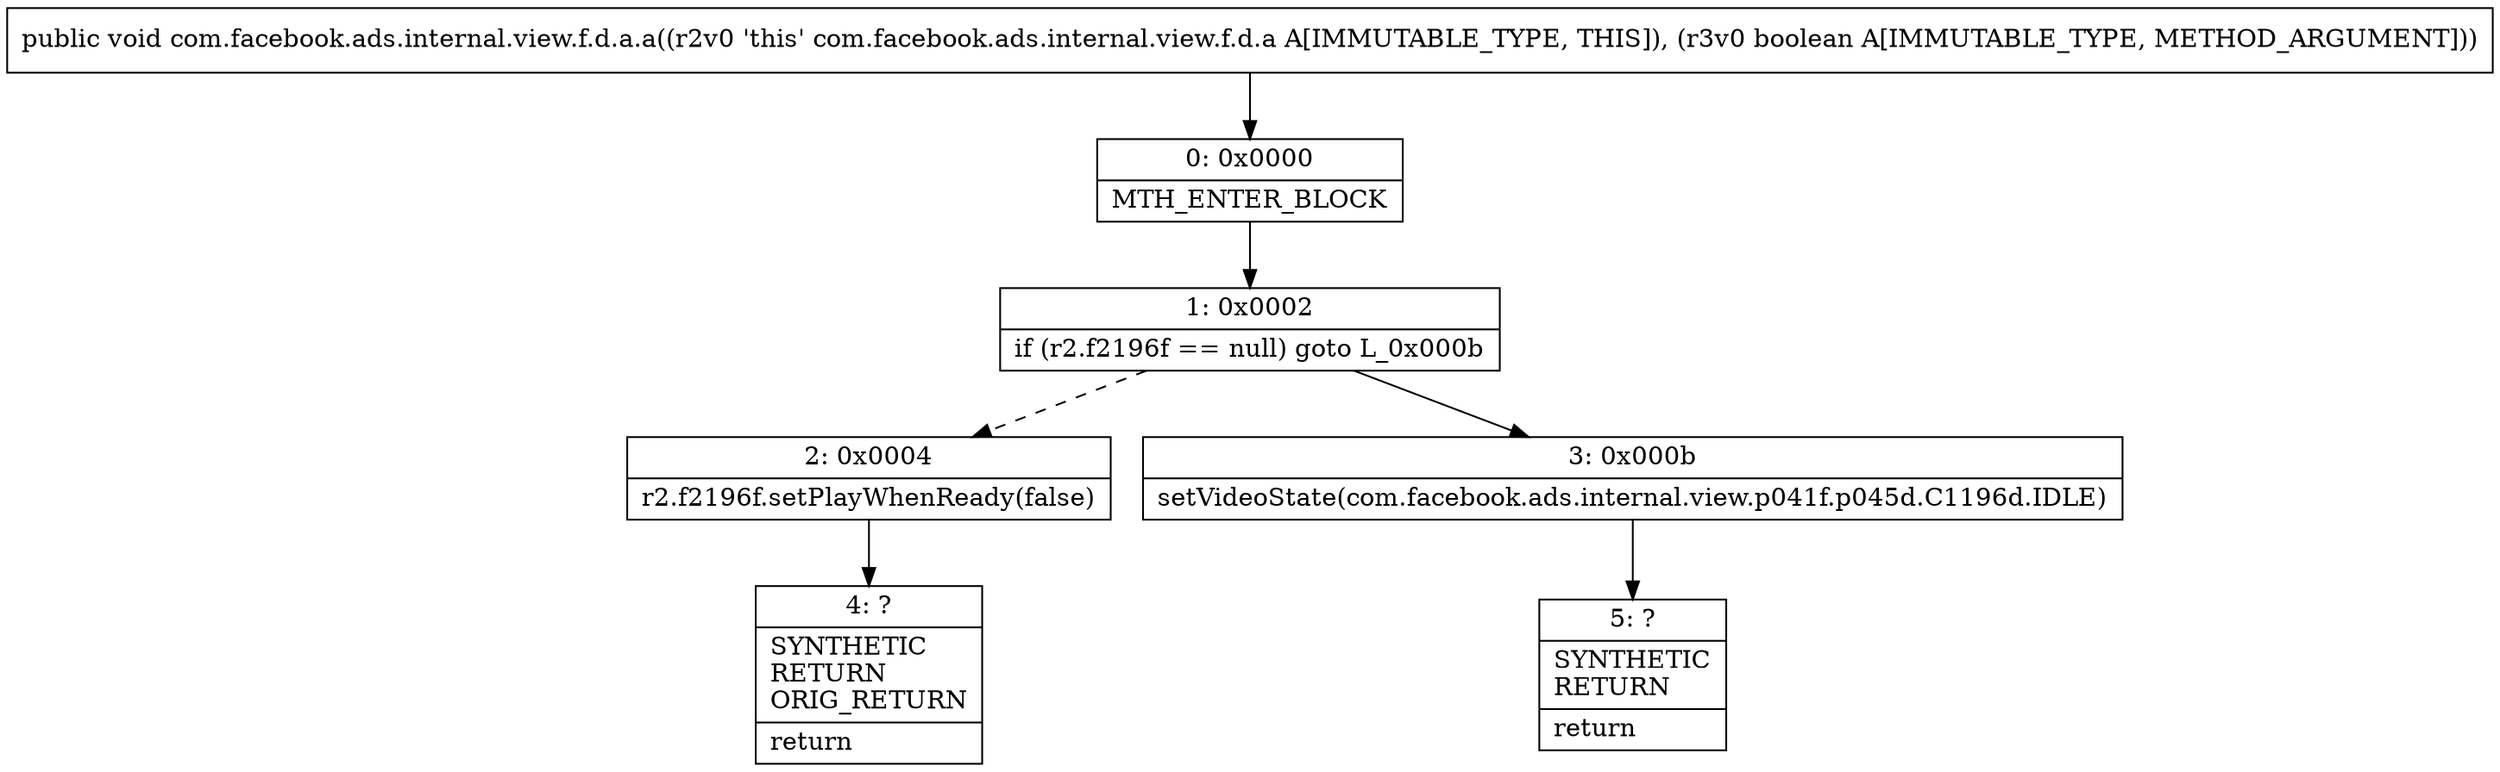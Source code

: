 digraph "CFG forcom.facebook.ads.internal.view.f.d.a.a(Z)V" {
Node_0 [shape=record,label="{0\:\ 0x0000|MTH_ENTER_BLOCK\l}"];
Node_1 [shape=record,label="{1\:\ 0x0002|if (r2.f2196f == null) goto L_0x000b\l}"];
Node_2 [shape=record,label="{2\:\ 0x0004|r2.f2196f.setPlayWhenReady(false)\l}"];
Node_3 [shape=record,label="{3\:\ 0x000b|setVideoState(com.facebook.ads.internal.view.p041f.p045d.C1196d.IDLE)\l}"];
Node_4 [shape=record,label="{4\:\ ?|SYNTHETIC\lRETURN\lORIG_RETURN\l|return\l}"];
Node_5 [shape=record,label="{5\:\ ?|SYNTHETIC\lRETURN\l|return\l}"];
MethodNode[shape=record,label="{public void com.facebook.ads.internal.view.f.d.a.a((r2v0 'this' com.facebook.ads.internal.view.f.d.a A[IMMUTABLE_TYPE, THIS]), (r3v0 boolean A[IMMUTABLE_TYPE, METHOD_ARGUMENT])) }"];
MethodNode -> Node_0;
Node_0 -> Node_1;
Node_1 -> Node_2[style=dashed];
Node_1 -> Node_3;
Node_2 -> Node_4;
Node_3 -> Node_5;
}

